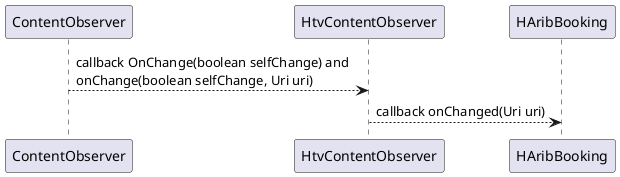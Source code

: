 @startuml
participant HtvContentObserver
participant ContentObserver
participant HtvContentObserver
participant HAribBooking

ContentObserver --> HtvContentObserver : callback OnChange(boolean selfChange) and \nonChange(boolean selfChange, Uri uri)
HtvContentObserver --> HAribBooking : callback onChanged(Uri uri)

@enduml
